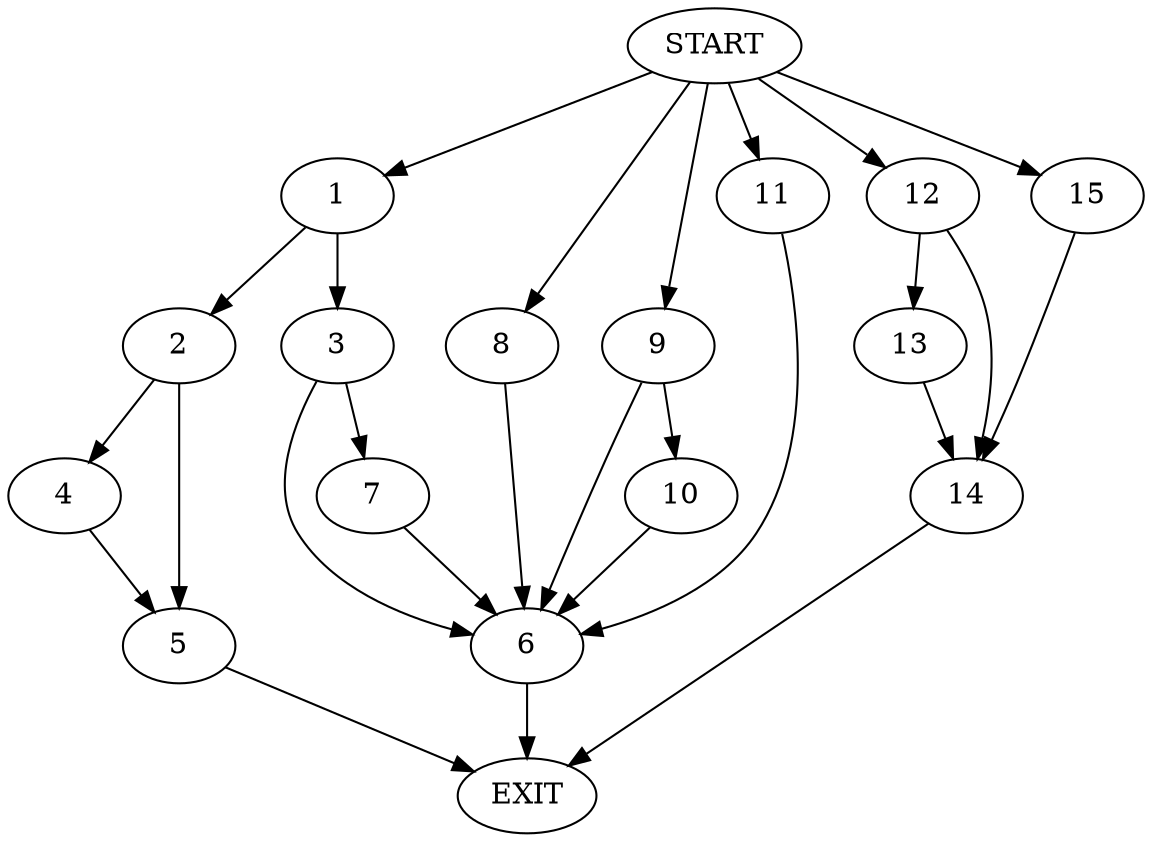 digraph {
0 [label="START"]
16 [label="EXIT"]
0 -> 1
1 -> 2
1 -> 3
2 -> 4
2 -> 5
3 -> 6
3 -> 7
4 -> 5
5 -> 16
6 -> 16
7 -> 6
0 -> 8
8 -> 6
0 -> 9
9 -> 10
9 -> 6
10 -> 6
0 -> 11
11 -> 6
0 -> 12
12 -> 13
12 -> 14
13 -> 14
14 -> 16
0 -> 15
15 -> 14
}
